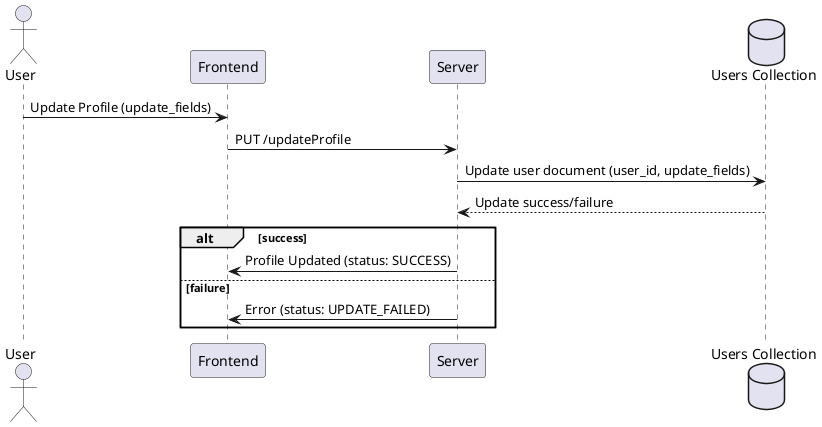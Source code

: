 @startuml Update Profile Process
actor User
participant "Frontend" as Frontend
participant "Server" as Server
database "Users Collection" as Users

User -> Frontend: Update Profile (update_fields)
Frontend -> Server: PUT /updateProfile
Server -> Users: Update user document (user_id, update_fields)
Users --> Server: Update success/failure
alt success
    Server -> Frontend: Profile Updated (status: SUCCESS)
else failure
    Server -> Frontend: Error (status: UPDATE_FAILED)
end
@enduml
